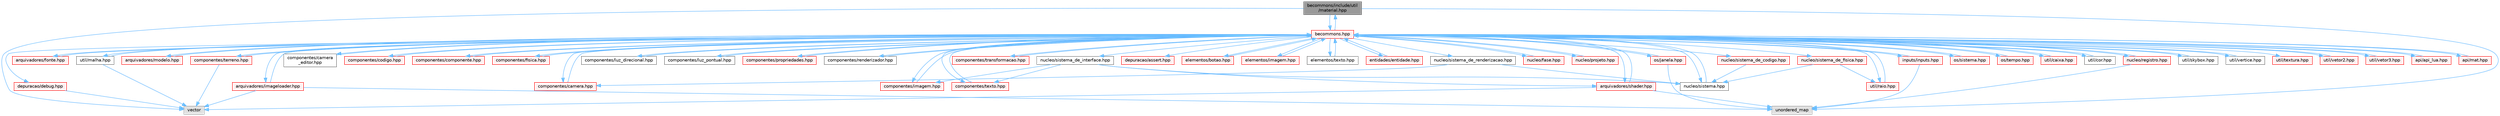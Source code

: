 digraph "becommons/include/util/material.hpp"
{
 // LATEX_PDF_SIZE
  bgcolor="transparent";
  edge [fontname=Helvetica,fontsize=10,labelfontname=Helvetica,labelfontsize=10];
  node [fontname=Helvetica,fontsize=10,shape=box,height=0.2,width=0.4];
  Node1 [id="Node000001",label="becommons/include/util\l/material.hpp",height=0.2,width=0.4,color="gray40", fillcolor="grey60", style="filled", fontcolor="black",tooltip=" "];
  Node1 -> Node2 [id="edge1_Node000001_Node000002",color="steelblue1",style="solid",tooltip=" "];
  Node2 [id="Node000002",label="unordered_map",height=0.2,width=0.4,color="grey60", fillcolor="#E0E0E0", style="filled",tooltip=" "];
  Node1 -> Node3 [id="edge2_Node000001_Node000003",color="steelblue1",style="solid",tooltip=" "];
  Node3 [id="Node000003",label="vector",height=0.2,width=0.4,color="grey60", fillcolor="#E0E0E0", style="filled",tooltip=" "];
  Node1 -> Node4 [id="edge3_Node000001_Node000004",color="steelblue1",style="solid",tooltip=" "];
  Node4 [id="Node000004",label="becommons.hpp",height=0.2,width=0.4,color="red", fillcolor="#FFF0F0", style="filled",URL="$becommons_8hpp.html",tooltip=" "];
  Node4 -> Node5 [id="edge4_Node000004_Node000005",color="steelblue1",style="solid",tooltip=" "];
  Node5 [id="Node000005",label="api/api_lua.hpp",height=0.2,width=0.4,color="red", fillcolor="#FFF0F0", style="filled",URL="$api__lua_8hpp.html",tooltip="Gerencia a configuração do luabridge para api lua."];
  Node5 -> Node4 [id="edge5_Node000005_Node000004",color="steelblue1",style="solid",tooltip=" "];
  Node4 -> Node10 [id="edge6_Node000004_Node000010",color="steelblue1",style="solid",tooltip=" "];
  Node10 [id="Node000010",label="api/mat.hpp",height=0.2,width=0.4,color="red", fillcolor="#FFF0F0", style="filled",URL="$mat_8hpp.html",tooltip="Gerencia funçoes matemáticas."];
  Node10 -> Node4 [id="edge7_Node000010_Node000004",color="steelblue1",style="solid",tooltip=" "];
  Node4 -> Node13 [id="edge8_Node000004_Node000013",color="steelblue1",style="solid",tooltip=" "];
  Node13 [id="Node000013",label="arquivadores/fonte.hpp",height=0.2,width=0.4,color="red", fillcolor="#FFF0F0", style="filled",URL="$fonte_8hpp.html",tooltip="Define estruturas básicas para renderização de textos."];
  Node13 -> Node4 [id="edge9_Node000013_Node000004",color="steelblue1",style="solid",tooltip=" "];
  Node4 -> Node18 [id="edge10_Node000004_Node000018",color="steelblue1",style="solid",tooltip=" "];
  Node18 [id="Node000018",label="arquivadores/imageloader.hpp",height=0.2,width=0.4,color="red", fillcolor="#FFF0F0", style="filled",URL="$imageloader_8hpp.html",tooltip="Gerencia as imagems/texturas carregadas na engine."];
  Node18 -> Node2 [id="edge11_Node000018_Node000002",color="steelblue1",style="solid",tooltip=" "];
  Node18 -> Node3 [id="edge12_Node000018_Node000003",color="steelblue1",style="solid",tooltip=" "];
  Node18 -> Node4 [id="edge13_Node000018_Node000004",color="steelblue1",style="solid",tooltip=" "];
  Node4 -> Node22 [id="edge14_Node000004_Node000022",color="steelblue1",style="solid",tooltip=" "];
  Node22 [id="Node000022",label="arquivadores/modelo.hpp",height=0.2,width=0.4,color="red", fillcolor="#FFF0F0", style="filled",URL="$modelo_8hpp.html",tooltip="Carrega um modelo usando a biblioteca assimp com base em um diretório."];
  Node22 -> Node4 [id="edge15_Node000022_Node000004",color="steelblue1",style="solid",tooltip=" "];
  Node4 -> Node24 [id="edge16_Node000004_Node000024",color="steelblue1",style="solid",tooltip=" "];
  Node24 [id="Node000024",label="arquivadores/shader.hpp",height=0.2,width=0.4,color="red", fillcolor="#FFF0F0", style="filled",URL="$shader_8hpp.html",tooltip="Gerencia os shaders GLSL."];
  Node24 -> Node3 [id="edge17_Node000024_Node000003",color="steelblue1",style="solid",tooltip=" "];
  Node24 -> Node2 [id="edge18_Node000024_Node000002",color="steelblue1",style="solid",tooltip=" "];
  Node24 -> Node4 [id="edge19_Node000024_Node000004",color="steelblue1",style="solid",tooltip=" "];
  Node4 -> Node30 [id="edge20_Node000004_Node000030",color="steelblue1",style="solid",tooltip=" "];
  Node30 [id="Node000030",label="componentes/camera.hpp",height=0.2,width=0.4,color="red", fillcolor="#FFF0F0", style="filled",URL="$camera_8hpp.html",tooltip="Estrutura básica de câmera."];
  Node30 -> Node4 [id="edge21_Node000030_Node000004",color="steelblue1",style="solid",tooltip=" "];
  Node4 -> Node33 [id="edge22_Node000004_Node000033",color="steelblue1",style="solid",tooltip=" "];
  Node33 [id="Node000033",label="componentes/camera\l_editor.hpp",height=0.2,width=0.4,color="grey40", fillcolor="white", style="filled",URL="$camera__editor_8hpp.html",tooltip=" "];
  Node33 -> Node4 [id="edge23_Node000033_Node000004",color="steelblue1",style="solid",tooltip=" "];
  Node4 -> Node34 [id="edge24_Node000004_Node000034",color="steelblue1",style="solid",tooltip=" "];
  Node34 [id="Node000034",label="componentes/codigo.hpp",height=0.2,width=0.4,color="red", fillcolor="#FFF0F0", style="filled",URL="$codigo_8hpp.html",tooltip="Componente de código para entidades ECS."];
  Node34 -> Node4 [id="edge25_Node000034_Node000004",color="steelblue1",style="solid",tooltip=" "];
  Node4 -> Node36 [id="edge26_Node000004_Node000036",color="steelblue1",style="solid",tooltip=" "];
  Node36 [id="Node000036",label="componentes/componente.hpp",height=0.2,width=0.4,color="red", fillcolor="#FFF0F0", style="filled",URL="$componente_8hpp.html",tooltip="Estrutura base para componetes."];
  Node36 -> Node4 [id="edge27_Node000036_Node000004",color="steelblue1",style="solid",tooltip=" "];
  Node4 -> Node41 [id="edge28_Node000004_Node000041",color="steelblue1",style="solid",tooltip=" "];
  Node41 [id="Node000041",label="componentes/fisica.hpp",height=0.2,width=0.4,color="red", fillcolor="#FFF0F0", style="filled",URL="$fisica_8hpp.html",tooltip="Componente de física para entidades ECS."];
  Node41 -> Node4 [id="edge29_Node000041_Node000004",color="steelblue1",style="solid",tooltip=" "];
  Node4 -> Node42 [id="edge30_Node000004_Node000042",color="steelblue1",style="solid",tooltip=" "];
  Node42 [id="Node000042",label="componentes/imagem.hpp",height=0.2,width=0.4,color="red", fillcolor="#FFF0F0", style="filled",URL="$componentes_2imagem_8hpp.html",tooltip=" "];
  Node42 -> Node4 [id="edge31_Node000042_Node000004",color="steelblue1",style="solid",tooltip=" "];
  Node4 -> Node43 [id="edge32_Node000004_Node000043",color="steelblue1",style="solid",tooltip=" "];
  Node43 [id="Node000043",label="componentes/luz_direcional.hpp",height=0.2,width=0.4,color="grey40", fillcolor="white", style="filled",URL="$luz__direcional_8hpp.html",tooltip=" "];
  Node43 -> Node4 [id="edge33_Node000043_Node000004",color="steelblue1",style="solid",tooltip=" "];
  Node4 -> Node44 [id="edge34_Node000004_Node000044",color="steelblue1",style="solid",tooltip=" "];
  Node44 [id="Node000044",label="componentes/luz_pontual.hpp",height=0.2,width=0.4,color="grey40", fillcolor="white", style="filled",URL="$luz__pontual_8hpp.html",tooltip=" "];
  Node44 -> Node4 [id="edge35_Node000044_Node000004",color="steelblue1",style="solid",tooltip=" "];
  Node4 -> Node45 [id="edge36_Node000004_Node000045",color="steelblue1",style="solid",tooltip=" "];
  Node45 [id="Node000045",label="componentes/propriedades.hpp",height=0.2,width=0.4,color="red", fillcolor="#FFF0F0", style="filled",URL="$propriedades_8hpp.html",tooltip=" "];
  Node45 -> Node4 [id="edge37_Node000045_Node000004",color="steelblue1",style="solid",tooltip=" "];
  Node4 -> Node46 [id="edge38_Node000004_Node000046",color="steelblue1",style="solid",tooltip=" "];
  Node46 [id="Node000046",label="componentes/renderizador.hpp",height=0.2,width=0.4,color="grey40", fillcolor="white", style="filled",URL="$renderizador_8hpp.html",tooltip=" "];
  Node46 -> Node4 [id="edge39_Node000046_Node000004",color="steelblue1",style="solid",tooltip=" "];
  Node4 -> Node47 [id="edge40_Node000004_Node000047",color="steelblue1",style="solid",tooltip=" "];
  Node47 [id="Node000047",label="componentes/terreno.hpp",height=0.2,width=0.4,color="red", fillcolor="#FFF0F0", style="filled",URL="$terreno_8hpp.html",tooltip=" "];
  Node47 -> Node3 [id="edge41_Node000047_Node000003",color="steelblue1",style="solid",tooltip=" "];
  Node47 -> Node4 [id="edge42_Node000047_Node000004",color="steelblue1",style="solid",tooltip=" "];
  Node4 -> Node48 [id="edge43_Node000004_Node000048",color="steelblue1",style="solid",tooltip=" "];
  Node48 [id="Node000048",label="componentes/texto.hpp",height=0.2,width=0.4,color="red", fillcolor="#FFF0F0", style="filled",URL="$componentes_2texto_8hpp.html",tooltip=" "];
  Node48 -> Node4 [id="edge44_Node000048_Node000004",color="steelblue1",style="solid",tooltip=" "];
  Node4 -> Node49 [id="edge45_Node000004_Node000049",color="steelblue1",style="solid",tooltip=" "];
  Node49 [id="Node000049",label="componentes/transformacao.hpp",height=0.2,width=0.4,color="red", fillcolor="#FFF0F0", style="filled",URL="$transformacao_8hpp.html",tooltip="Calcula a mtriz de modelo para um objeto 3d qualquer."];
  Node49 -> Node4 [id="edge46_Node000049_Node000004",color="steelblue1",style="solid",tooltip=" "];
  Node4 -> Node53 [id="edge47_Node000004_Node000053",color="steelblue1",style="solid",tooltip=" "];
  Node53 [id="Node000053",label="depuracao/debug.hpp",height=0.2,width=0.4,color="red", fillcolor="#FFF0F0", style="filled",URL="$debug_8hpp.html",tooltip=" "];
  Node53 -> Node3 [id="edge48_Node000053_Node000003",color="steelblue1",style="solid",tooltip=" "];
  Node4 -> Node54 [id="edge49_Node000004_Node000054",color="steelblue1",style="solid",tooltip=" "];
  Node54 [id="Node000054",label="depuracao/assert.hpp",height=0.2,width=0.4,color="red", fillcolor="#FFF0F0", style="filled",URL="$assert_8hpp.html",tooltip=" "];
  Node4 -> Node57 [id="edge50_Node000004_Node000057",color="steelblue1",style="solid",tooltip=" "];
  Node57 [id="Node000057",label="elementos/botao.hpp",height=0.2,width=0.4,color="red", fillcolor="#FFF0F0", style="filled",URL="$botao_8hpp.html",tooltip=" "];
  Node57 -> Node4 [id="edge51_Node000057_Node000004",color="steelblue1",style="solid",tooltip=" "];
  Node4 -> Node59 [id="edge52_Node000004_Node000059",color="steelblue1",style="solid",tooltip=" "];
  Node59 [id="Node000059",label="elementos/imagem.hpp",height=0.2,width=0.4,color="red", fillcolor="#FFF0F0", style="filled",URL="$elementos_2imagem_8hpp.html",tooltip="Gerencia a configuração do luabridge para api lua."];
  Node59 -> Node4 [id="edge53_Node000059_Node000004",color="steelblue1",style="solid",tooltip=" "];
  Node4 -> Node60 [id="edge54_Node000004_Node000060",color="steelblue1",style="solid",tooltip=" "];
  Node60 [id="Node000060",label="elementos/texto.hpp",height=0.2,width=0.4,color="grey40", fillcolor="white", style="filled",URL="$elementos_2texto_8hpp.html",tooltip=" "];
  Node60 -> Node4 [id="edge55_Node000060_Node000004",color="steelblue1",style="solid",tooltip=" "];
  Node4 -> Node61 [id="edge56_Node000004_Node000061",color="steelblue1",style="solid",tooltip=" "];
  Node61 [id="Node000061",label="entidades/entidade.hpp",height=0.2,width=0.4,color="red", fillcolor="#FFF0F0", style="filled",URL="$entidade_8hpp.html",tooltip="Inclusoes e defini��es relacionadas � entidade."];
  Node61 -> Node4 [id="edge57_Node000061_Node000004",color="steelblue1",style="solid",tooltip=" "];
  Node4 -> Node62 [id="edge58_Node000004_Node000062",color="steelblue1",style="solid",tooltip=" "];
  Node62 [id="Node000062",label="inputs/inputs.hpp",height=0.2,width=0.4,color="red", fillcolor="#FFF0F0", style="filled",URL="$inputs_8hpp.html",tooltip=" "];
  Node62 -> Node2 [id="edge59_Node000062_Node000002",color="steelblue1",style="solid",tooltip=" "];
  Node62 -> Node4 [id="edge60_Node000062_Node000004",color="steelblue1",style="solid",tooltip=" "];
  Node4 -> Node63 [id="edge61_Node000004_Node000063",color="steelblue1",style="solid",tooltip=" "];
  Node63 [id="Node000063",label="nucleo/fase.hpp",height=0.2,width=0.4,color="red", fillcolor="#FFF0F0", style="filled",URL="$fase_8hpp.html",tooltip="Gerencia sistemas numa fase."];
  Node63 -> Node4 [id="edge62_Node000063_Node000004",color="steelblue1",style="solid",tooltip=" "];
  Node4 -> Node64 [id="edge63_Node000004_Node000064",color="steelblue1",style="solid",tooltip=" "];
  Node64 [id="Node000064",label="nucleo/projeto.hpp",height=0.2,width=0.4,color="red", fillcolor="#FFF0F0", style="filled",URL="$projeto_8hpp.html",tooltip="Gerencia configurações do projeto."];
  Node64 -> Node4 [id="edge64_Node000064_Node000004",color="steelblue1",style="solid",tooltip=" "];
  Node4 -> Node65 [id="edge65_Node000004_Node000065",color="steelblue1",style="solid",tooltip=" "];
  Node65 [id="Node000065",label="nucleo/registro.hpp",height=0.2,width=0.4,color="red", fillcolor="#FFF0F0", style="filled",URL="$registro_8hpp.html",tooltip="Inclusoes e definições relacionadas à registro."];
  Node65 -> Node2 [id="edge66_Node000065_Node000002",color="steelblue1",style="solid",tooltip=" "];
  Node65 -> Node4 [id="edge67_Node000065_Node000004",color="steelblue1",style="solid",tooltip=" "];
  Node4 -> Node67 [id="edge68_Node000004_Node000067",color="steelblue1",style="solid",tooltip=" "];
  Node67 [id="Node000067",label="nucleo/sistema.hpp",height=0.2,width=0.4,color="grey40", fillcolor="white", style="filled",URL="$nucleo_2sistema_8hpp.html",tooltip=" "];
  Node67 -> Node4 [id="edge69_Node000067_Node000004",color="steelblue1",style="solid",tooltip=" "];
  Node4 -> Node68 [id="edge70_Node000004_Node000068",color="steelblue1",style="solid",tooltip=" "];
  Node68 [id="Node000068",label="nucleo/sistema_de_codigo.hpp",height=0.2,width=0.4,color="red", fillcolor="#FFF0F0", style="filled",URL="$sistema__de__codigo_8hpp.html",tooltip=" "];
  Node68 -> Node67 [id="edge71_Node000068_Node000067",color="steelblue1",style="solid",tooltip=" "];
  Node4 -> Node71 [id="edge72_Node000004_Node000071",color="steelblue1",style="solid",tooltip=" "];
  Node71 [id="Node000071",label="nucleo/sistema_de_fisica.hpp",height=0.2,width=0.4,color="red", fillcolor="#FFF0F0", style="filled",URL="$sistema__de__fisica_8hpp.html",tooltip="Gerencia a fisica de jogo com o bullet3."];
  Node71 -> Node67 [id="edge73_Node000071_Node000067",color="steelblue1",style="solid",tooltip=" "];
  Node71 -> Node72 [id="edge74_Node000071_Node000072",color="steelblue1",style="solid",tooltip=" "];
  Node72 [id="Node000072",label="util/raio.hpp",height=0.2,width=0.4,color="red", fillcolor="#FFF0F0", style="filled",URL="$raio_8hpp.html",tooltip=" "];
  Node72 -> Node4 [id="edge75_Node000072_Node000004",color="steelblue1",style="solid",tooltip=" "];
  Node4 -> Node73 [id="edge76_Node000004_Node000073",color="steelblue1",style="solid",tooltip=" "];
  Node73 [id="Node000073",label="nucleo/sistema_de_interface.hpp",height=0.2,width=0.4,color="grey40", fillcolor="white", style="filled",URL="$sistema__de__interface_8hpp.html",tooltip=" "];
  Node73 -> Node67 [id="edge77_Node000073_Node000067",color="steelblue1",style="solid",tooltip=" "];
  Node73 -> Node24 [id="edge78_Node000073_Node000024",color="steelblue1",style="solid",tooltip=" "];
  Node73 -> Node48 [id="edge79_Node000073_Node000048",color="steelblue1",style="solid",tooltip=" "];
  Node73 -> Node42 [id="edge80_Node000073_Node000042",color="steelblue1",style="solid",tooltip=" "];
  Node4 -> Node74 [id="edge81_Node000004_Node000074",color="steelblue1",style="solid",tooltip=" "];
  Node74 [id="Node000074",label="nucleo/sistema_de_renderizacao.hpp",height=0.2,width=0.4,color="grey40", fillcolor="white", style="filled",URL="$sistema__de__renderizacao_8hpp.html",tooltip="Gerencia a renderizacao."];
  Node74 -> Node67 [id="edge82_Node000074_Node000067",color="steelblue1",style="solid",tooltip=" "];
  Node74 -> Node30 [id="edge83_Node000074_Node000030",color="steelblue1",style="solid",tooltip=" "];
  Node4 -> Node75 [id="edge84_Node000004_Node000075",color="steelblue1",style="solid",tooltip=" "];
  Node75 [id="Node000075",label="os/janela.hpp",height=0.2,width=0.4,color="red", fillcolor="#FFF0F0", style="filled",URL="$janela_8hpp.html",tooltip="Inicia e gerencia janela glfw."];
  Node75 -> Node2 [id="edge85_Node000075_Node000002",color="steelblue1",style="solid",tooltip=" "];
  Node75 -> Node4 [id="edge86_Node000075_Node000004",color="steelblue1",style="solid",tooltip=" "];
  Node4 -> Node76 [id="edge87_Node000004_Node000076",color="steelblue1",style="solid",tooltip=" "];
  Node76 [id="Node000076",label="os/sistema.hpp",height=0.2,width=0.4,color="red", fillcolor="#FFF0F0", style="filled",URL="$os_2sistema_8hpp.html",tooltip="funçoes do sistema"];
  Node76 -> Node4 [id="edge88_Node000076_Node000004",color="steelblue1",style="solid",tooltip=" "];
  Node4 -> Node79 [id="edge89_Node000004_Node000079",color="steelblue1",style="solid",tooltip=" "];
  Node79 [id="Node000079",label="os/tempo.hpp",height=0.2,width=0.4,color="red", fillcolor="#FFF0F0", style="filled",URL="$tempo_8hpp.html",tooltip="Inicia e gerencia o tempo."];
  Node79 -> Node4 [id="edge90_Node000079_Node000004",color="steelblue1",style="solid",tooltip=" "];
  Node4 -> Node81 [id="edge91_Node000004_Node000081",color="steelblue1",style="solid",tooltip=" "];
  Node81 [id="Node000081",label="util/caixa.hpp",height=0.2,width=0.4,color="red", fillcolor="#FFF0F0", style="filled",URL="$caixa_8hpp.html",tooltip=" "];
  Node81 -> Node4 [id="edge92_Node000081_Node000004",color="steelblue1",style="solid",tooltip=" "];
  Node4 -> Node82 [id="edge93_Node000004_Node000082",color="steelblue1",style="solid",tooltip=" "];
  Node82 [id="Node000082",label="util/cor.hpp",height=0.2,width=0.4,color="grey40", fillcolor="white", style="filled",URL="$cor_8hpp.html",tooltip=" "];
  Node82 -> Node4 [id="edge94_Node000082_Node000004",color="steelblue1",style="solid",tooltip=" "];
  Node4 -> Node83 [id="edge95_Node000004_Node000083",color="steelblue1",style="solid",tooltip=" "];
  Node83 [id="Node000083",label="util/malha.hpp",height=0.2,width=0.4,color="grey40", fillcolor="white", style="filled",URL="$malha_8hpp.html",tooltip=" "];
  Node83 -> Node3 [id="edge96_Node000083_Node000003",color="steelblue1",style="solid",tooltip=" "];
  Node83 -> Node4 [id="edge97_Node000083_Node000004",color="steelblue1",style="solid",tooltip=" "];
  Node4 -> Node1 [id="edge98_Node000004_Node000001",color="steelblue1",style="solid",tooltip=" "];
  Node4 -> Node72 [id="edge99_Node000004_Node000072",color="steelblue1",style="solid",tooltip=" "];
  Node4 -> Node84 [id="edge100_Node000004_Node000084",color="steelblue1",style="solid",tooltip=" "];
  Node84 [id="Node000084",label="util/skybox.hpp",height=0.2,width=0.4,color="grey40", fillcolor="white", style="filled",URL="$skybox_8hpp.html",tooltip=" "];
  Node84 -> Node4 [id="edge101_Node000084_Node000004",color="steelblue1",style="solid",tooltip=" "];
  Node4 -> Node85 [id="edge102_Node000004_Node000085",color="steelblue1",style="solid",tooltip=" "];
  Node85 [id="Node000085",label="util/vertice.hpp",height=0.2,width=0.4,color="grey40", fillcolor="white", style="filled",URL="$vertice_8hpp.html",tooltip=" "];
  Node85 -> Node4 [id="edge103_Node000085_Node000004",color="steelblue1",style="solid",tooltip=" "];
  Node4 -> Node86 [id="edge104_Node000004_Node000086",color="steelblue1",style="solid",tooltip=" "];
  Node86 [id="Node000086",label="util/textura.hpp",height=0.2,width=0.4,color="red", fillcolor="#FFF0F0", style="filled",URL="$textura_8hpp.html",tooltip=" "];
  Node4 -> Node87 [id="edge105_Node000004_Node000087",color="steelblue1",style="solid",tooltip=" "];
  Node87 [id="Node000087",label="util/vetor2.hpp",height=0.2,width=0.4,color="red", fillcolor="#FFF0F0", style="filled",URL="$vetor2_8hpp.html",tooltip=" "];
  Node87 -> Node4 [id="edge106_Node000087_Node000004",color="steelblue1",style="solid",tooltip=" "];
  Node4 -> Node88 [id="edge107_Node000004_Node000088",color="steelblue1",style="solid",tooltip=" "];
  Node88 [id="Node000088",label="util/vetor3.hpp",height=0.2,width=0.4,color="red", fillcolor="#FFF0F0", style="filled",URL="$vetor3_8hpp.html",tooltip=" "];
  Node88 -> Node4 [id="edge108_Node000088_Node000004",color="steelblue1",style="solid",tooltip=" "];
}
